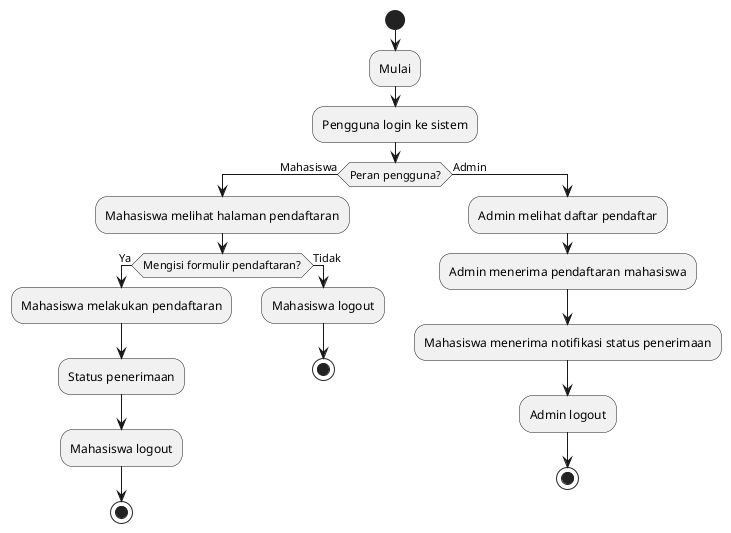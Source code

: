 @startuml
start
:Mulai;
:Pengguna login ke sistem;

if (Peran pengguna?) then (Mahasiswa)
    :Mahasiswa melihat halaman pendaftaran;
    if (Mengisi formulir pendaftaran?) then (Ya)
        :Mahasiswa melakukan pendaftaran;
        :Status penerimaan;
        :Mahasiswa logout;
        stop
    else (Tidak)
        :Mahasiswa logout;
        stop
    endif

else (Admin)
    :Admin melihat daftar pendaftar;
    :Admin menerima pendaftaran mahasiswa;
    :Mahasiswa menerima notifikasi status penerimaan;
    :Admin logout;
    stop
endif
@enduml
